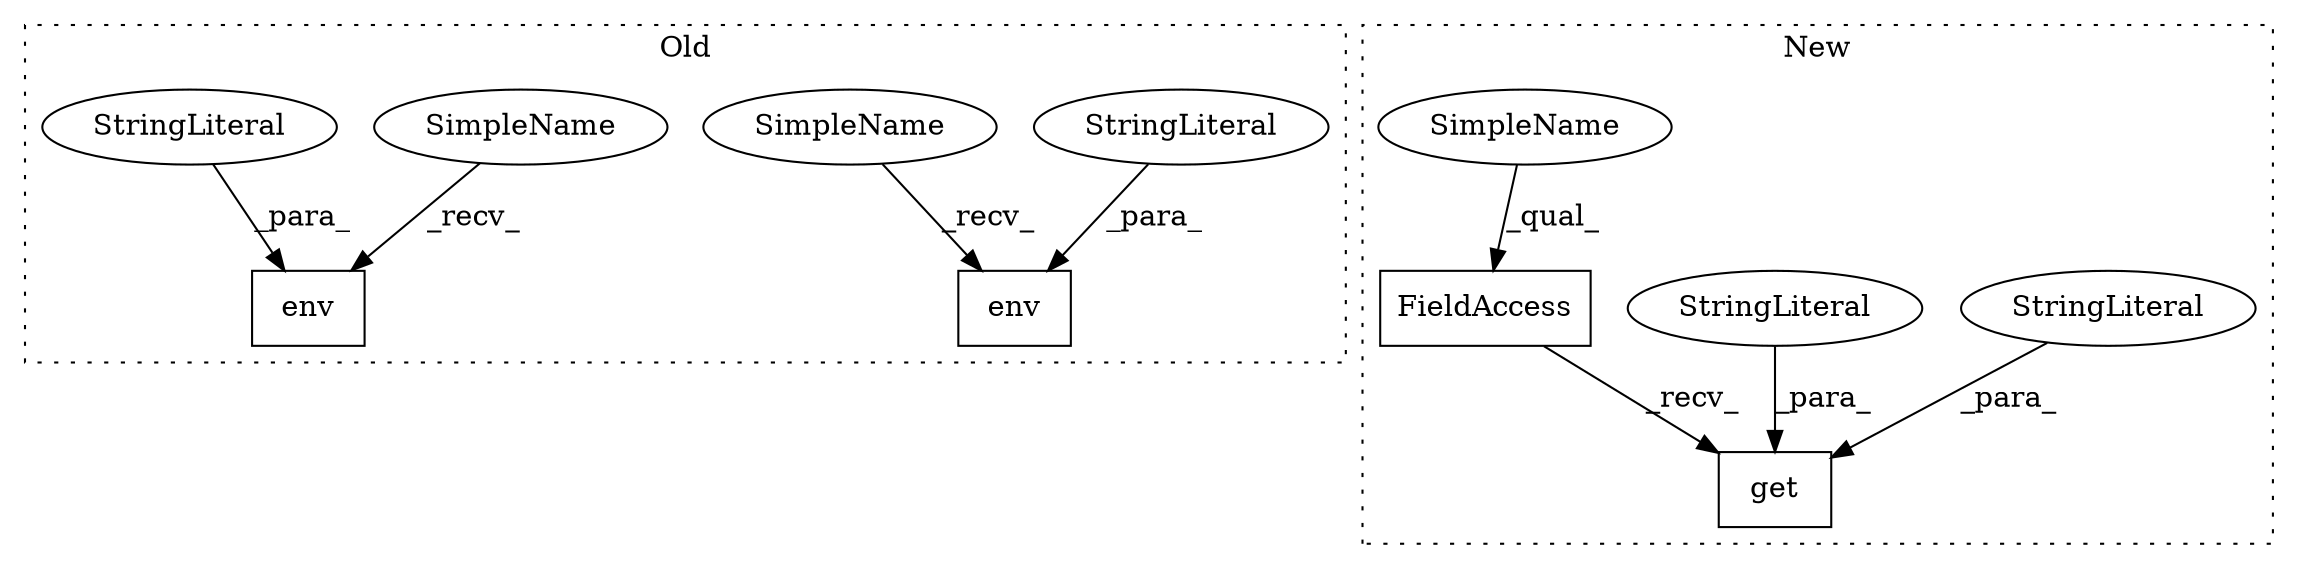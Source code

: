 digraph G {
subgraph cluster0 {
1 [label="env" a="32" s="1920,1929" l="4,1" shape="box"];
4 [label="env" a="32" s="1901,1912" l="4,1" shape="box"];
5 [label="StringLiteral" a="45" s="1905" l="7" shape="ellipse"];
6 [label="StringLiteral" a="45" s="1924" l="5" shape="ellipse"];
9 [label="SimpleName" a="42" s="1896" l="4" shape="ellipse"];
10 [label="SimpleName" a="42" s="1915" l="4" shape="ellipse"];
label = "Old";
style="dotted";
}
subgraph cluster1 {
2 [label="get" a="32" s="1778,1793" l="4,1" shape="box"];
3 [label="FieldAccess" a="22" s="1766" l="11" shape="box"];
7 [label="StringLiteral" a="45" s="1782" l="5" shape="ellipse"];
8 [label="StringLiteral" a="45" s="1788" l="5" shape="ellipse"];
11 [label="SimpleName" a="42" s="1766" l="4" shape="ellipse"];
label = "New";
style="dotted";
}
3 -> 2 [label="_recv_"];
5 -> 4 [label="_para_"];
6 -> 1 [label="_para_"];
7 -> 2 [label="_para_"];
8 -> 2 [label="_para_"];
9 -> 4 [label="_recv_"];
10 -> 1 [label="_recv_"];
11 -> 3 [label="_qual_"];
}